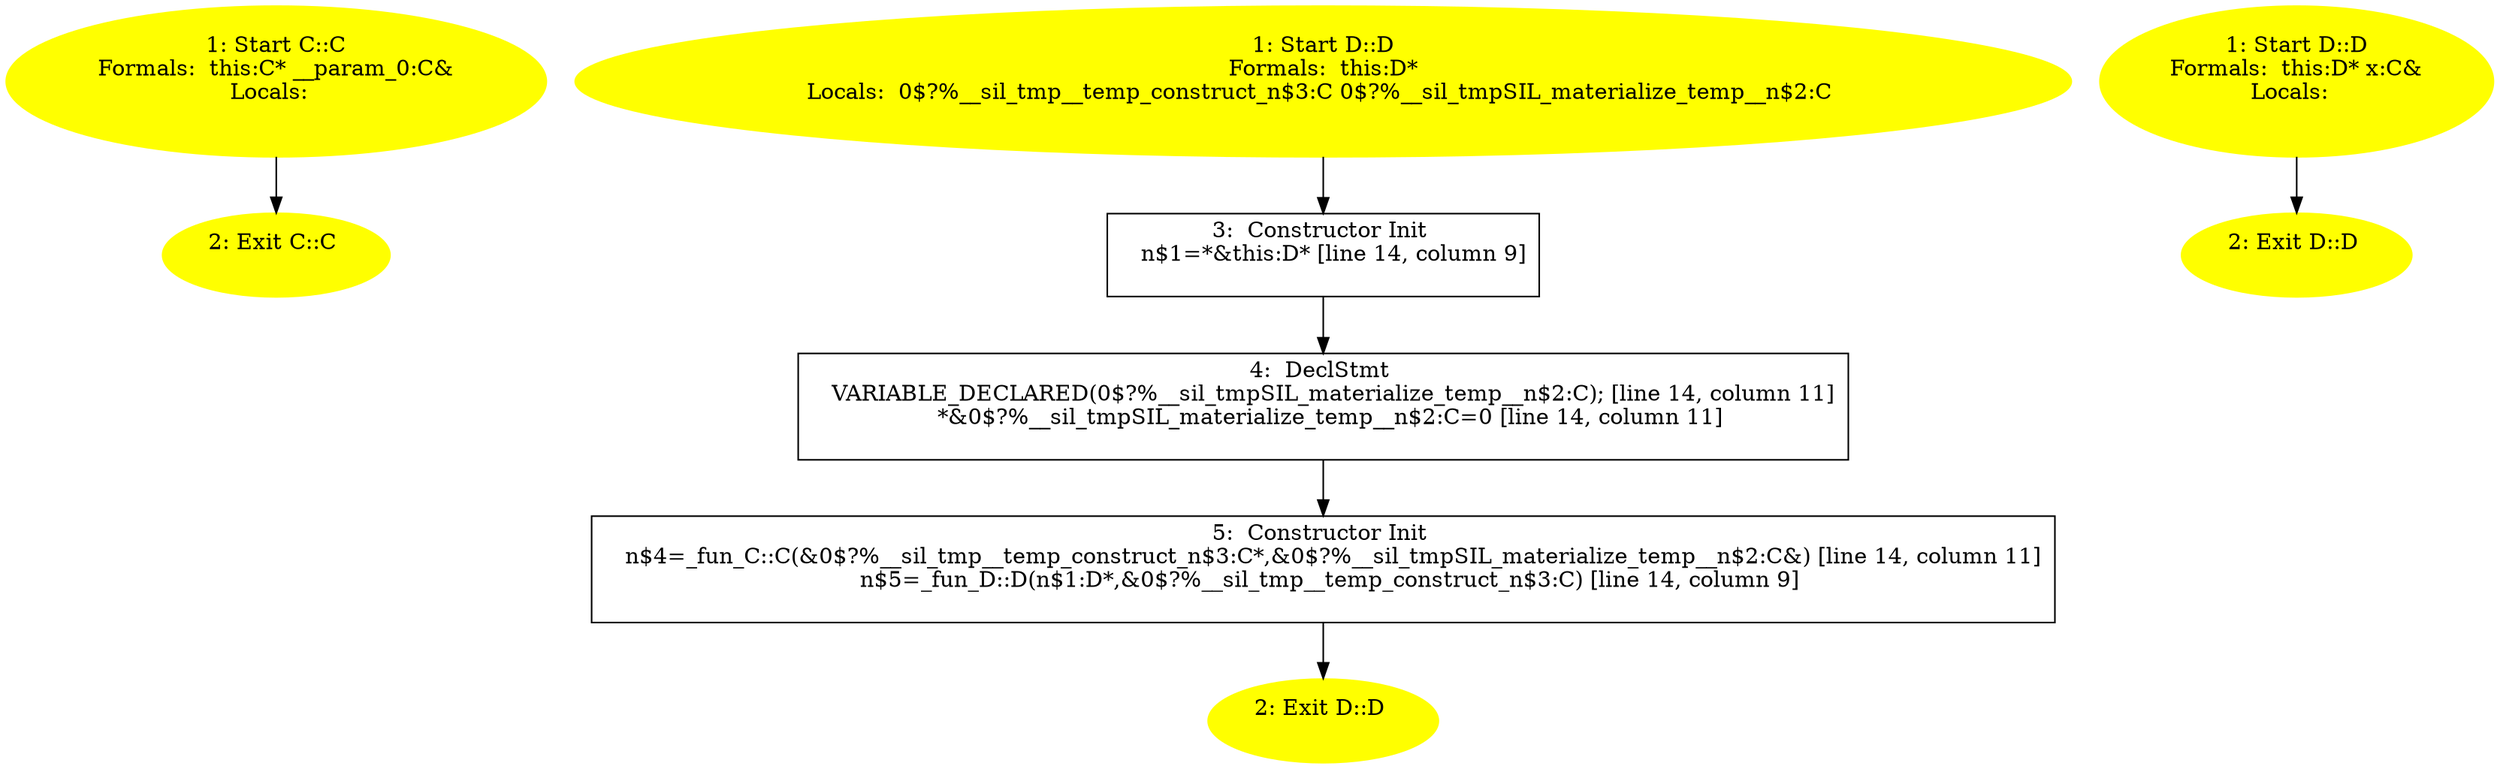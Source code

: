 /* @generated */
digraph cfg {
"C#C#{6498547058331613817}.b40f358b8c32f0e8e7178d239a328760_1" [label="1: Start C::C\nFormals:  this:C* __param_0:C&\nLocals:  \n  " color=yellow style=filled]
	

	 "C#C#{6498547058331613817}.b40f358b8c32f0e8e7178d239a328760_1" -> "C#C#{6498547058331613817}.b40f358b8c32f0e8e7178d239a328760_2" ;
"C#C#{6498547058331613817}.b40f358b8c32f0e8e7178d239a328760_2" [label="2: Exit C::C \n  " color=yellow style=filled]
	

"D#D#{15354926930948875645}.d9099b8b7573ccbc6b1799f66ac91cbf_1" [label="1: Start D::D\nFormals:  this:D*\nLocals:  0$?%__sil_tmp__temp_construct_n$3:C 0$?%__sil_tmpSIL_materialize_temp__n$2:C \n  " color=yellow style=filled]
	

	 "D#D#{15354926930948875645}.d9099b8b7573ccbc6b1799f66ac91cbf_1" -> "D#D#{15354926930948875645}.d9099b8b7573ccbc6b1799f66ac91cbf_3" ;
"D#D#{15354926930948875645}.d9099b8b7573ccbc6b1799f66ac91cbf_2" [label="2: Exit D::D \n  " color=yellow style=filled]
	

"D#D#{15354926930948875645}.d9099b8b7573ccbc6b1799f66ac91cbf_3" [label="3:  Constructor Init \n   n$1=*&this:D* [line 14, column 9]\n " shape="box"]
	

	 "D#D#{15354926930948875645}.d9099b8b7573ccbc6b1799f66ac91cbf_3" -> "D#D#{15354926930948875645}.d9099b8b7573ccbc6b1799f66ac91cbf_4" ;
"D#D#{15354926930948875645}.d9099b8b7573ccbc6b1799f66ac91cbf_4" [label="4:  DeclStmt \n   VARIABLE_DECLARED(0$?%__sil_tmpSIL_materialize_temp__n$2:C); [line 14, column 11]\n  *&0$?%__sil_tmpSIL_materialize_temp__n$2:C=0 [line 14, column 11]\n " shape="box"]
	

	 "D#D#{15354926930948875645}.d9099b8b7573ccbc6b1799f66ac91cbf_4" -> "D#D#{15354926930948875645}.d9099b8b7573ccbc6b1799f66ac91cbf_5" ;
"D#D#{15354926930948875645}.d9099b8b7573ccbc6b1799f66ac91cbf_5" [label="5:  Constructor Init \n   n$4=_fun_C::C(&0$?%__sil_tmp__temp_construct_n$3:C*,&0$?%__sil_tmpSIL_materialize_temp__n$2:C&) [line 14, column 11]\n  n$5=_fun_D::D(n$1:D*,&0$?%__sil_tmp__temp_construct_n$3:C) [line 14, column 9]\n " shape="box"]
	

	 "D#D#{15354926930948875645}.d9099b8b7573ccbc6b1799f66ac91cbf_5" -> "D#D#{15354926930948875645}.d9099b8b7573ccbc6b1799f66ac91cbf_2" ;
"D#D#{7015088767696084961}.bf3c7ccdb621750feffaf0f3563904a4_1" [label="1: Start D::D\nFormals:  this:D* x:C&\nLocals:  \n  " color=yellow style=filled]
	

	 "D#D#{7015088767696084961}.bf3c7ccdb621750feffaf0f3563904a4_1" -> "D#D#{7015088767696084961}.bf3c7ccdb621750feffaf0f3563904a4_2" ;
"D#D#{7015088767696084961}.bf3c7ccdb621750feffaf0f3563904a4_2" [label="2: Exit D::D \n  " color=yellow style=filled]
	

}
